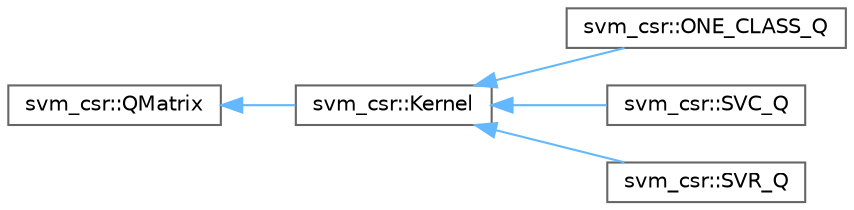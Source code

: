 digraph "Graphical Class Hierarchy"
{
 // LATEX_PDF_SIZE
  bgcolor="transparent";
  edge [fontname=Helvetica,fontsize=10,labelfontname=Helvetica,labelfontsize=10];
  node [fontname=Helvetica,fontsize=10,shape=box,height=0.2,width=0.4];
  rankdir="LR";
  Node0 [id="Node000000",label="svm_csr::QMatrix",height=0.2,width=0.4,color="grey40", fillcolor="white", style="filled",URL="$d8/d84/classsvm__csr_1_1QMatrix.html",tooltip=" "];
  Node0 -> Node1 [id="edge5617_Node000000_Node000001",dir="back",color="steelblue1",style="solid",tooltip=" "];
  Node1 [id="Node000001",label="svm_csr::Kernel",height=0.2,width=0.4,color="grey40", fillcolor="white", style="filled",URL="$d2/d2e/classsvm__csr_1_1Kernel.html",tooltip=" "];
  Node1 -> Node2 [id="edge5618_Node000001_Node000002",dir="back",color="steelblue1",style="solid",tooltip=" "];
  Node2 [id="Node000002",label="svm_csr::ONE_CLASS_Q",height=0.2,width=0.4,color="grey40", fillcolor="white", style="filled",URL="$d9/d96/classsvm__csr_1_1ONE__CLASS__Q.html",tooltip=" "];
  Node1 -> Node3 [id="edge5619_Node000001_Node000003",dir="back",color="steelblue1",style="solid",tooltip=" "];
  Node3 [id="Node000003",label="svm_csr::SVC_Q",height=0.2,width=0.4,color="grey40", fillcolor="white", style="filled",URL="$d8/df0/classsvm__csr_1_1SVC__Q.html",tooltip=" "];
  Node1 -> Node4 [id="edge5620_Node000001_Node000004",dir="back",color="steelblue1",style="solid",tooltip=" "];
  Node4 [id="Node000004",label="svm_csr::SVR_Q",height=0.2,width=0.4,color="grey40", fillcolor="white", style="filled",URL="$d8/d5b/classsvm__csr_1_1SVR__Q.html",tooltip=" "];
}

